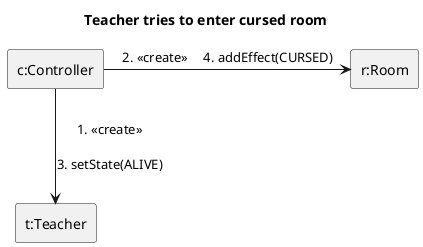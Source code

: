 @startuml teacher_enter_curse
title Teacher tries to enter cursed room
skinparam linestyle ortho
rectangle "c:Controller" as c
rectangle "r:Room" as r
rectangle "t:Teacher" as s
c --> s: 1. <<create>>\n\n3. setState(ALIVE)
c -> r: 2. <<create>>\t4. addEffect(CURSED)
@enduml